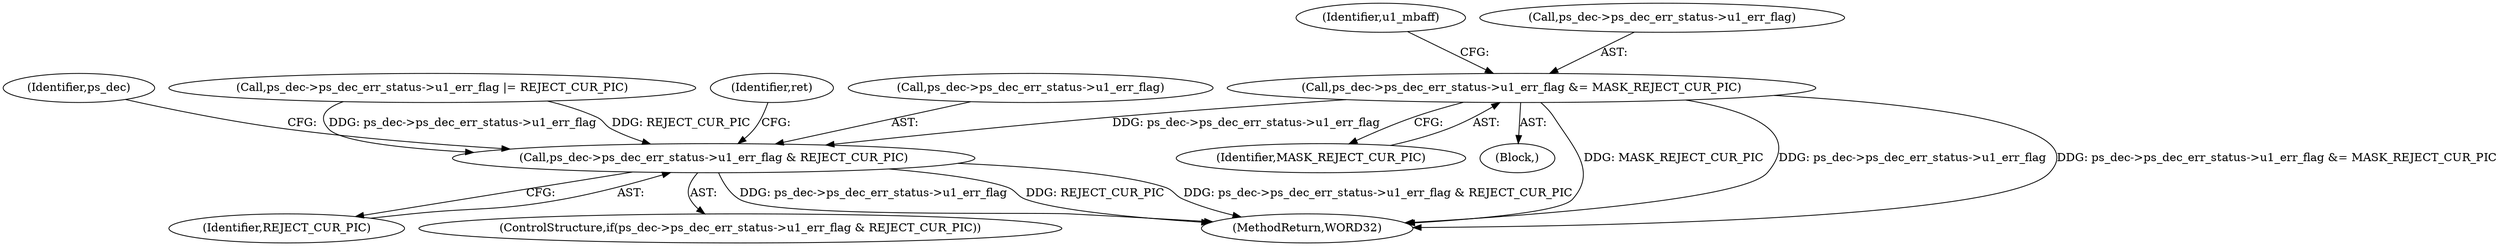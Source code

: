 digraph "0_Android_9a00f562a612d56e7b2b989d168647db900ba6cf_0@pointer" {
"1000782" [label="(Call,ps_dec->ps_dec_err_status->u1_err_flag &= MASK_REJECT_CUR_PIC)"];
"1001120" [label="(Call,ps_dec->ps_dec_err_status->u1_err_flag & REJECT_CUR_PIC)"];
"1000781" [label="(Block,)"];
"1001129" [label="(Identifier,ps_dec)"];
"1002568" [label="(MethodReturn,WORD32)"];
"1001126" [label="(Identifier,REJECT_CUR_PIC)"];
"1000770" [label="(Call,ps_dec->ps_dec_err_status->u1_err_flag |= REJECT_CUR_PIC)"];
"1001119" [label="(ControlStructure,if(ps_dec->ps_dec_err_status->u1_err_flag & REJECT_CUR_PIC))"];
"1001134" [label="(Identifier,ret)"];
"1000788" [label="(Identifier,MASK_REJECT_CUR_PIC)"];
"1001120" [label="(Call,ps_dec->ps_dec_err_status->u1_err_flag & REJECT_CUR_PIC)"];
"1000782" [label="(Call,ps_dec->ps_dec_err_status->u1_err_flag &= MASK_REJECT_CUR_PIC)"];
"1000790" [label="(Identifier,u1_mbaff)"];
"1000783" [label="(Call,ps_dec->ps_dec_err_status->u1_err_flag)"];
"1001121" [label="(Call,ps_dec->ps_dec_err_status->u1_err_flag)"];
"1000782" -> "1000781"  [label="AST: "];
"1000782" -> "1000788"  [label="CFG: "];
"1000783" -> "1000782"  [label="AST: "];
"1000788" -> "1000782"  [label="AST: "];
"1000790" -> "1000782"  [label="CFG: "];
"1000782" -> "1002568"  [label="DDG: MASK_REJECT_CUR_PIC"];
"1000782" -> "1002568"  [label="DDG: ps_dec->ps_dec_err_status->u1_err_flag"];
"1000782" -> "1002568"  [label="DDG: ps_dec->ps_dec_err_status->u1_err_flag &= MASK_REJECT_CUR_PIC"];
"1000782" -> "1001120"  [label="DDG: ps_dec->ps_dec_err_status->u1_err_flag"];
"1001120" -> "1001119"  [label="AST: "];
"1001120" -> "1001126"  [label="CFG: "];
"1001121" -> "1001120"  [label="AST: "];
"1001126" -> "1001120"  [label="AST: "];
"1001129" -> "1001120"  [label="CFG: "];
"1001134" -> "1001120"  [label="CFG: "];
"1001120" -> "1002568"  [label="DDG: ps_dec->ps_dec_err_status->u1_err_flag"];
"1001120" -> "1002568"  [label="DDG: REJECT_CUR_PIC"];
"1001120" -> "1002568"  [label="DDG: ps_dec->ps_dec_err_status->u1_err_flag & REJECT_CUR_PIC"];
"1000770" -> "1001120"  [label="DDG: ps_dec->ps_dec_err_status->u1_err_flag"];
"1000770" -> "1001120"  [label="DDG: REJECT_CUR_PIC"];
}
